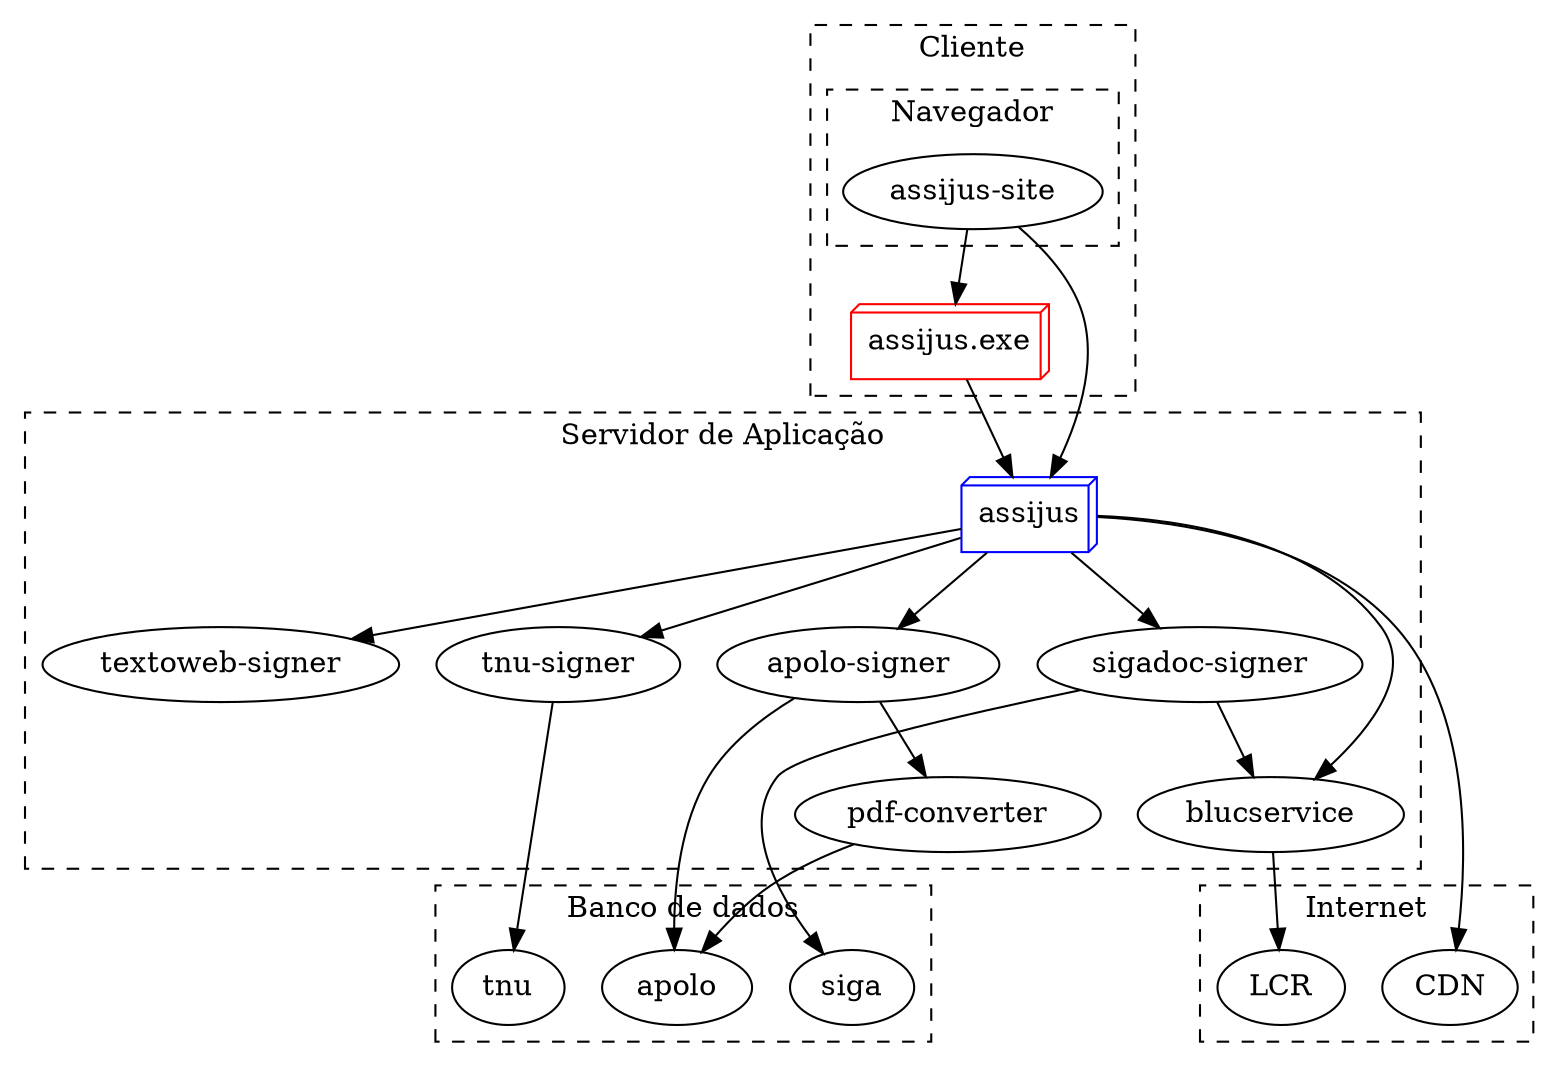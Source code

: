 //Este arquivo é um .DOT utilizado com graph viz (http://www.webgraphviz.com/)
digraph assijus {
  "assijus" -> "blucservice"
  "assijus" -> "apolo-signer" 
  "assijus" -> "sigadoc-signer"
  "assijus" -> "textoweb-signer"
  "assijus" -> "tnu-signer"
  "assijus" -> "CDN"

  "assijus-site" -> assijus

  "assijus-site" -> "assijus.exe"
  "assijus.exe" -> "assijus"

  "apolo-signer" -> "pdf-converter"
  "apolo-signer" -> "apolo"

  "sigadoc-signer" -> "blucservice"
  "sigadoc-signer" -> "siga"

  "pdf-converter" -> "apolo"

  "tnu-signer" -> "tnu"
  "blucservice" -> "LCR"

  subgraph cluster_cliente{
     label = "Cliente"
     style = "dashed";
     "assijus.exe"[shape=box3d, color=red]

     subgraph cluster_navegador{
        label = "Navegador"
        "assijus-site"

     }

  }
 

  subgraph cluster_servidor{
     style = "dashed";
     label = "Servidor de Aplicação"
     "assijus"[shape=box3d, color=blue]
     "blucservice"
     "apolo-signer"
     "sigadoc-signer"
     "textoweb-signer"  
     "tnu-signer"    
     "pdf-converter"
  }

  subgraph cluster_bd{
     style = "dashed";
     rank="same"
     label = "Banco de dados"
     "apolo"
     "siga"
     "tnu"
  }

  subgraph cluster_internet{
     style = "dashed";
     label = "Internet"
     "LCR"
     "CDN"
  }


  
}
